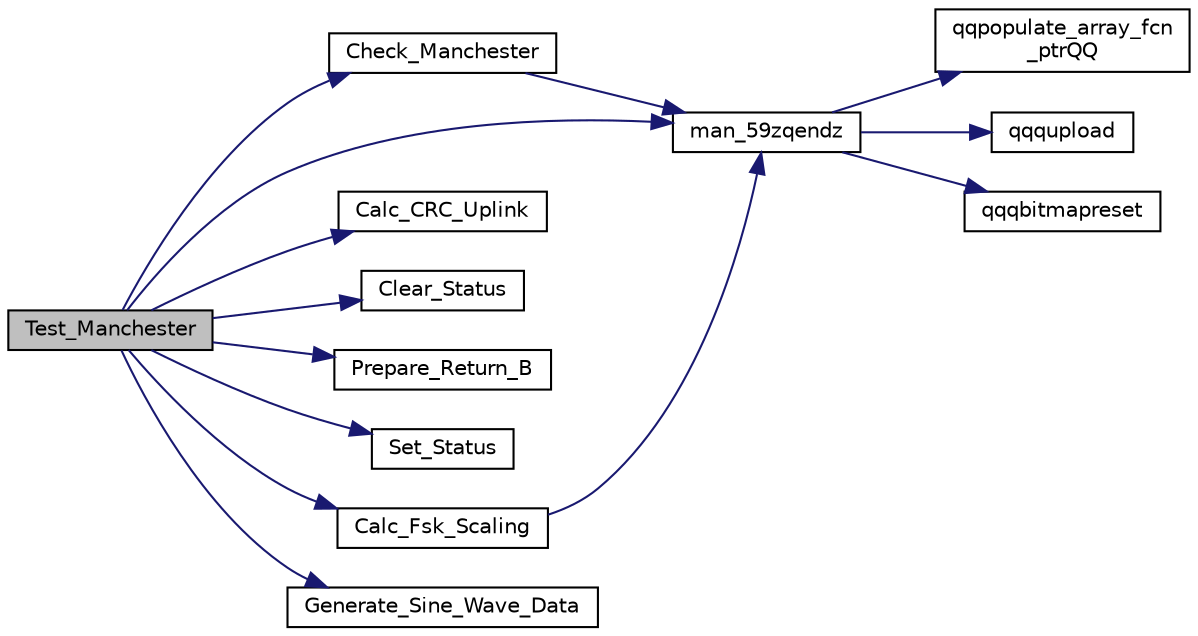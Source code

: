digraph "Test_Manchester"
{
  edge [fontname="Helvetica",fontsize="10",labelfontname="Helvetica",labelfontsize="10"];
  node [fontname="Helvetica",fontsize="10",shape=record];
  rankdir="LR";
  Node2034 [label="Test_Manchester",height=0.2,width=0.4,color="black", fillcolor="grey75", style="filled", fontcolor="black"];
  Node2034 -> Node2035 [color="midnightblue",fontsize="10",style="solid",fontname="Helvetica"];
  Node2035 [label="Check_Manchester",height=0.2,width=0.4,color="black", fillcolor="white", style="filled",URL="$inszt__man_8c.html#a653be1ca5b495ee295bde5bd931266bb"];
  Node2035 -> Node2036 [color="midnightblue",fontsize="10",style="solid",fontname="Helvetica"];
  Node2036 [label="man_59zqendz",height=0.2,width=0.4,color="black", fillcolor="white", style="filled",URL="$inszt__man_8c.html#a12d5731fcc096bdd55ec40c9fc0225ab"];
  Node2036 -> Node2037 [color="midnightblue",fontsize="10",style="solid",fontname="Helvetica"];
  Node2037 [label="qqpopulate_array_fcn\l_ptrQQ",height=0.2,width=0.4,color="black", fillcolor="white", style="filled",URL="$inszt__man_8c.html#a4ad6fa1bb94fc1c3ac2dc30925106081"];
  Node2036 -> Node2038 [color="midnightblue",fontsize="10",style="solid",fontname="Helvetica"];
  Node2038 [label="qqqupload",height=0.2,width=0.4,color="black", fillcolor="white", style="filled",URL="$inszt__man_8c.html#a109761d7f84a96b5606e507bace276b5"];
  Node2036 -> Node2039 [color="midnightblue",fontsize="10",style="solid",fontname="Helvetica"];
  Node2039 [label="qqqbitmapreset",height=0.2,width=0.4,color="black", fillcolor="white", style="filled",URL="$inszt__man_8c.html#a5688fceaed93ba591e78ee15ccb0187f"];
  Node2034 -> Node2040 [color="midnightblue",fontsize="10",style="solid",fontname="Helvetica"];
  Node2040 [label="Calc_CRC_Uplink",height=0.2,width=0.4,color="black", fillcolor="white", style="filled",URL="$inszt__man_8c.html#a3986e22036b3b68348435b4d7e381429"];
  Node2034 -> Node2041 [color="midnightblue",fontsize="10",style="solid",fontname="Helvetica"];
  Node2041 [label="Clear_Status",height=0.2,width=0.4,color="black", fillcolor="white", style="filled",URL="$inszt__man_8c.html#a3a9ea2a910b701830e828a9e6d53b636"];
  Node2034 -> Node2042 [color="midnightblue",fontsize="10",style="solid",fontname="Helvetica"];
  Node2042 [label="Prepare_Return_B",height=0.2,width=0.4,color="black", fillcolor="white", style="filled",URL="$inszt__man_8c.html#a60ef67e6d45b3d6bf3975926da48dd27"];
  Node2034 -> Node2043 [color="midnightblue",fontsize="10",style="solid",fontname="Helvetica"];
  Node2043 [label="Set_Status",height=0.2,width=0.4,color="black", fillcolor="white", style="filled",URL="$inszt__man_8c.html#a0fed74420f2d99f6d100fd94494b38f6"];
  Node2034 -> Node2044 [color="midnightblue",fontsize="10",style="solid",fontname="Helvetica"];
  Node2044 [label="Calc_Fsk_Scaling",height=0.2,width=0.4,color="black", fillcolor="white", style="filled",URL="$inszt__man_8c.html#a82d3433cbecf243a28310018045ecde7"];
  Node2044 -> Node2036 [color="midnightblue",fontsize="10",style="solid",fontname="Helvetica"];
  Node2034 -> Node2045 [color="midnightblue",fontsize="10",style="solid",fontname="Helvetica"];
  Node2045 [label="Generate_Sine_Wave_Data",height=0.2,width=0.4,color="black", fillcolor="white", style="filled",URL="$inszt__man_8c.html#addea2446d70661efa9c99a5c78073ffa"];
  Node2034 -> Node2036 [color="midnightblue",fontsize="10",style="solid",fontname="Helvetica"];
}
